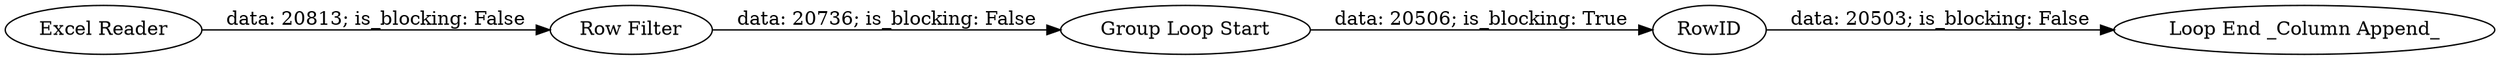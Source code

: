 digraph {
	"5002789657661079536_12" [label=RowID]
	"5002789657661079536_4" [label="Group Loop Start"]
	"5002789657661079536_1" [label="Excel Reader"]
	"5002789657661079536_11" [label="Loop End _Column Append_"]
	"5002789657661079536_2" [label="Row Filter"]
	"5002789657661079536_2" -> "5002789657661079536_4" [label="data: 20736; is_blocking: False"]
	"5002789657661079536_1" -> "5002789657661079536_2" [label="data: 20813; is_blocking: False"]
	"5002789657661079536_12" -> "5002789657661079536_11" [label="data: 20503; is_blocking: False"]
	"5002789657661079536_4" -> "5002789657661079536_12" [label="data: 20506; is_blocking: True"]
	rankdir=LR
}
